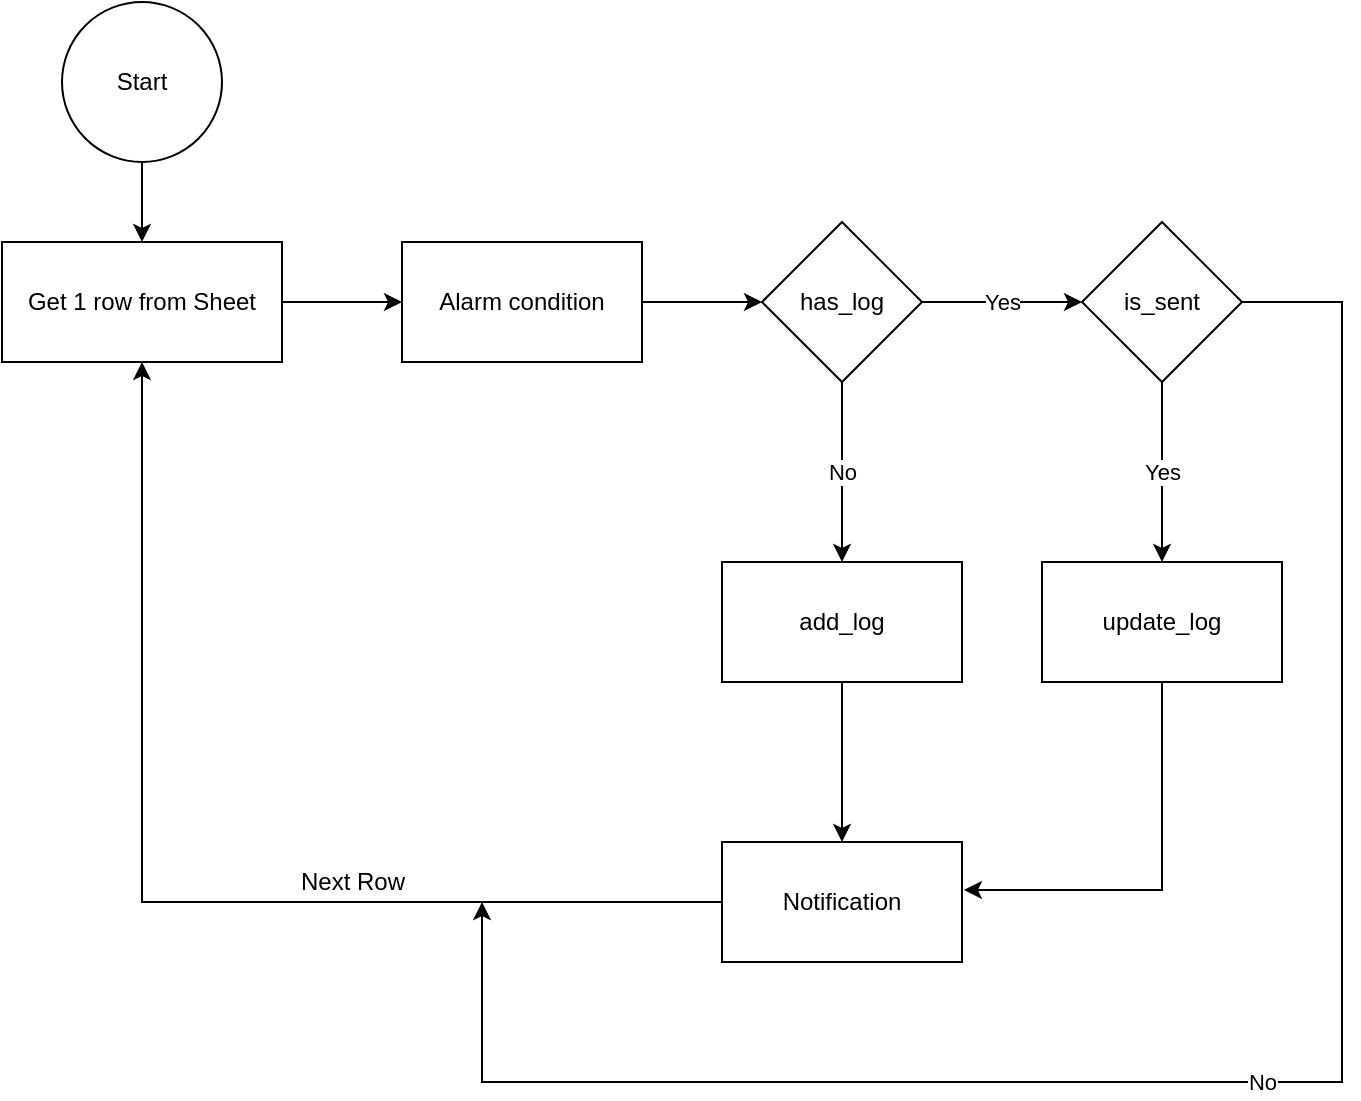 <mxfile version="15.8.6" type="device"><diagram id="C5RBs43oDa-KdzZeNtuy" name="Page-1"><mxGraphModel dx="1614" dy="792" grid="1" gridSize="10" guides="1" tooltips="1" connect="1" arrows="1" fold="1" page="1" pageScale="1" pageWidth="827" pageHeight="1169" math="0" shadow="0"><root><mxCell id="WIyWlLk6GJQsqaUBKTNV-0"/><mxCell id="WIyWlLk6GJQsqaUBKTNV-1" parent="WIyWlLk6GJQsqaUBKTNV-0"/><mxCell id="XVBPZsStjEEHVbojtZq1-3" style="edgeStyle=orthogonalEdgeStyle;rounded=0;orthogonalLoop=1;jettySize=auto;html=1;entryX=0.5;entryY=0;entryDx=0;entryDy=0;" edge="1" parent="WIyWlLk6GJQsqaUBKTNV-1" source="XVBPZsStjEEHVbojtZq1-0" target="XVBPZsStjEEHVbojtZq1-2"><mxGeometry relative="1" as="geometry"/></mxCell><mxCell id="XVBPZsStjEEHVbojtZq1-0" value="Start" style="ellipse;whiteSpace=wrap;html=1;aspect=fixed;" vertex="1" parent="WIyWlLk6GJQsqaUBKTNV-1"><mxGeometry x="100" y="70" width="80" height="80" as="geometry"/></mxCell><mxCell id="XVBPZsStjEEHVbojtZq1-5" style="edgeStyle=orthogonalEdgeStyle;rounded=0;orthogonalLoop=1;jettySize=auto;html=1;entryX=0;entryY=0.5;entryDx=0;entryDy=0;" edge="1" parent="WIyWlLk6GJQsqaUBKTNV-1" source="XVBPZsStjEEHVbojtZq1-2" target="XVBPZsStjEEHVbojtZq1-4"><mxGeometry relative="1" as="geometry"/></mxCell><mxCell id="XVBPZsStjEEHVbojtZq1-2" value="Get 1 row from Sheet" style="rounded=0;whiteSpace=wrap;html=1;" vertex="1" parent="WIyWlLk6GJQsqaUBKTNV-1"><mxGeometry x="70" y="190" width="140" height="60" as="geometry"/></mxCell><mxCell id="XVBPZsStjEEHVbojtZq1-7" style="edgeStyle=orthogonalEdgeStyle;rounded=0;orthogonalLoop=1;jettySize=auto;html=1;entryX=0;entryY=0.5;entryDx=0;entryDy=0;" edge="1" parent="WIyWlLk6GJQsqaUBKTNV-1" source="XVBPZsStjEEHVbojtZq1-4" target="XVBPZsStjEEHVbojtZq1-6"><mxGeometry relative="1" as="geometry"/></mxCell><mxCell id="XVBPZsStjEEHVbojtZq1-4" value="Alarm condition" style="rounded=0;whiteSpace=wrap;html=1;" vertex="1" parent="WIyWlLk6GJQsqaUBKTNV-1"><mxGeometry x="270" y="190" width="120" height="60" as="geometry"/></mxCell><mxCell id="XVBPZsStjEEHVbojtZq1-9" value="No" style="edgeStyle=orthogonalEdgeStyle;rounded=0;orthogonalLoop=1;jettySize=auto;html=1;" edge="1" parent="WIyWlLk6GJQsqaUBKTNV-1" source="XVBPZsStjEEHVbojtZq1-6" target="XVBPZsStjEEHVbojtZq1-8"><mxGeometry relative="1" as="geometry"/></mxCell><mxCell id="XVBPZsStjEEHVbojtZq1-14" value="Yes" style="edgeStyle=orthogonalEdgeStyle;rounded=0;orthogonalLoop=1;jettySize=auto;html=1;" edge="1" parent="WIyWlLk6GJQsqaUBKTNV-1" source="XVBPZsStjEEHVbojtZq1-6" target="XVBPZsStjEEHVbojtZq1-13"><mxGeometry relative="1" as="geometry"/></mxCell><mxCell id="XVBPZsStjEEHVbojtZq1-6" value="has_log" style="rhombus;whiteSpace=wrap;html=1;" vertex="1" parent="WIyWlLk6GJQsqaUBKTNV-1"><mxGeometry x="450" y="180" width="80" height="80" as="geometry"/></mxCell><mxCell id="XVBPZsStjEEHVbojtZq1-11" value="" style="edgeStyle=orthogonalEdgeStyle;rounded=0;orthogonalLoop=1;jettySize=auto;html=1;" edge="1" parent="WIyWlLk6GJQsqaUBKTNV-1" source="XVBPZsStjEEHVbojtZq1-8" target="XVBPZsStjEEHVbojtZq1-10"><mxGeometry relative="1" as="geometry"/></mxCell><mxCell id="XVBPZsStjEEHVbojtZq1-8" value="add_log" style="whiteSpace=wrap;html=1;" vertex="1" parent="WIyWlLk6GJQsqaUBKTNV-1"><mxGeometry x="430" y="350" width="120" height="60" as="geometry"/></mxCell><mxCell id="XVBPZsStjEEHVbojtZq1-12" style="edgeStyle=orthogonalEdgeStyle;rounded=0;orthogonalLoop=1;jettySize=auto;html=1;entryX=0.5;entryY=1;entryDx=0;entryDy=0;" edge="1" parent="WIyWlLk6GJQsqaUBKTNV-1" source="XVBPZsStjEEHVbojtZq1-10" target="XVBPZsStjEEHVbojtZq1-2"><mxGeometry relative="1" as="geometry"/></mxCell><mxCell id="XVBPZsStjEEHVbojtZq1-10" value="Notification" style="whiteSpace=wrap;html=1;" vertex="1" parent="WIyWlLk6GJQsqaUBKTNV-1"><mxGeometry x="430" y="490" width="120" height="60" as="geometry"/></mxCell><mxCell id="XVBPZsStjEEHVbojtZq1-19" value="Yes" style="edgeStyle=orthogonalEdgeStyle;rounded=0;orthogonalLoop=1;jettySize=auto;html=1;" edge="1" parent="WIyWlLk6GJQsqaUBKTNV-1" source="XVBPZsStjEEHVbojtZq1-13" target="XVBPZsStjEEHVbojtZq1-18"><mxGeometry relative="1" as="geometry"/></mxCell><mxCell id="XVBPZsStjEEHVbojtZq1-22" value="No" style="edgeStyle=orthogonalEdgeStyle;rounded=0;orthogonalLoop=1;jettySize=auto;html=1;exitX=1;exitY=0.5;exitDx=0;exitDy=0;" edge="1" parent="WIyWlLk6GJQsqaUBKTNV-1" source="XVBPZsStjEEHVbojtZq1-13"><mxGeometry relative="1" as="geometry"><mxPoint x="310" y="520" as="targetPoint"/><Array as="points"><mxPoint x="740" y="220"/><mxPoint x="740" y="610"/><mxPoint x="310" y="610"/></Array></mxGeometry></mxCell><mxCell id="XVBPZsStjEEHVbojtZq1-13" value="is_sent" style="rhombus;whiteSpace=wrap;html=1;" vertex="1" parent="WIyWlLk6GJQsqaUBKTNV-1"><mxGeometry x="610" y="180" width="80" height="80" as="geometry"/></mxCell><mxCell id="XVBPZsStjEEHVbojtZq1-16" value="Next Row" style="text;html=1;align=center;verticalAlign=middle;resizable=0;points=[];autosize=1;strokeColor=none;fillColor=none;" vertex="1" parent="WIyWlLk6GJQsqaUBKTNV-1"><mxGeometry x="210" y="500" width="70" height="20" as="geometry"/></mxCell><mxCell id="XVBPZsStjEEHVbojtZq1-21" style="edgeStyle=orthogonalEdgeStyle;rounded=0;orthogonalLoop=1;jettySize=auto;html=1;entryX=1.008;entryY=0.4;entryDx=0;entryDy=0;exitX=0.5;exitY=1;exitDx=0;exitDy=0;entryPerimeter=0;" edge="1" parent="WIyWlLk6GJQsqaUBKTNV-1" source="XVBPZsStjEEHVbojtZq1-18" target="XVBPZsStjEEHVbojtZq1-10"><mxGeometry relative="1" as="geometry"/></mxCell><mxCell id="XVBPZsStjEEHVbojtZq1-18" value="update_log" style="whiteSpace=wrap;html=1;" vertex="1" parent="WIyWlLk6GJQsqaUBKTNV-1"><mxGeometry x="590" y="350" width="120" height="60" as="geometry"/></mxCell></root></mxGraphModel></diagram></mxfile>